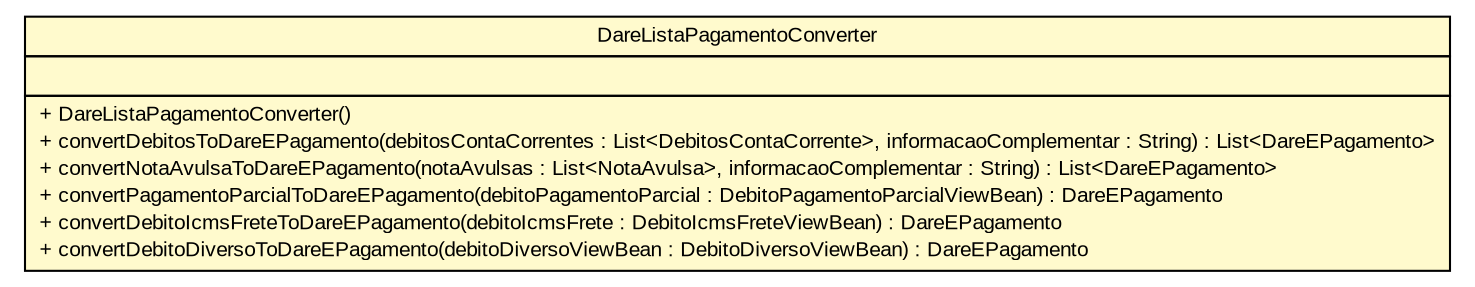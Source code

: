 #!/usr/local/bin/dot
#
# Class diagram 
# Generated by UMLGraph version R5_6 (http://www.umlgraph.org/)
#

digraph G {
	edge [fontname="arial",fontsize=10,labelfontname="arial",labelfontsize=10];
	node [fontname="arial",fontsize=10,shape=plaintext];
	nodesep=0.25;
	ranksep=0.5;
	// br.gov.to.sefaz.arr.parametros.managedbean.converter.DareListaPagamentoConverter
	c452019 [label=<<table title="br.gov.to.sefaz.arr.parametros.managedbean.converter.DareListaPagamentoConverter" border="0" cellborder="1" cellspacing="0" cellpadding="2" port="p" bgcolor="lemonChiffon" href="./DareListaPagamentoConverter.html">
		<tr><td><table border="0" cellspacing="0" cellpadding="1">
<tr><td align="center" balign="center"> DareListaPagamentoConverter </td></tr>
		</table></td></tr>
		<tr><td><table border="0" cellspacing="0" cellpadding="1">
<tr><td align="left" balign="left">  </td></tr>
		</table></td></tr>
		<tr><td><table border="0" cellspacing="0" cellpadding="1">
<tr><td align="left" balign="left"> + DareListaPagamentoConverter() </td></tr>
<tr><td align="left" balign="left"> + convertDebitosToDareEPagamento(debitosContaCorrentes : List&lt;DebitosContaCorrente&gt;, informacaoComplementar : String) : List&lt;DareEPagamento&gt; </td></tr>
<tr><td align="left" balign="left"> + convertNotaAvulsaToDareEPagamento(notaAvulsas : List&lt;NotaAvulsa&gt;, informacaoComplementar : String) : List&lt;DareEPagamento&gt; </td></tr>
<tr><td align="left" balign="left"> + convertPagamentoParcialToDareEPagamento(debitoPagamentoParcial : DebitoPagamentoParcialViewBean) : DareEPagamento </td></tr>
<tr><td align="left" balign="left"> + convertDebitoIcmsFreteToDareEPagamento(debitoIcmsFrete : DebitoIcmsFreteViewBean) : DareEPagamento </td></tr>
<tr><td align="left" balign="left"> + convertDebitoDiversoToDareEPagamento(debitoDiversoViewBean : DebitoDiversoViewBean) : DareEPagamento </td></tr>
		</table></td></tr>
		</table>>, URL="./DareListaPagamentoConverter.html", fontname="arial", fontcolor="black", fontsize=10.0];
}

